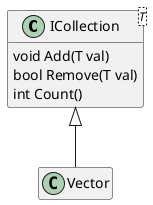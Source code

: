 @startuml
'https://plantuml.com/sequence-diagram

hide empty methods
hide empty fields


class ICollection<T>
{
    void Add(T val)
    bool Remove(T val)
    int Count()
}


Vector -u-|> ICollection

@enduml